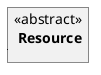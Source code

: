@startuml
json "<<abstract>>\n <b>Resource" as Resource %load_json("https://raw.githubusercontent.com/mrorro/glue/main/mainEntities/json/resource.json")
@enduml
